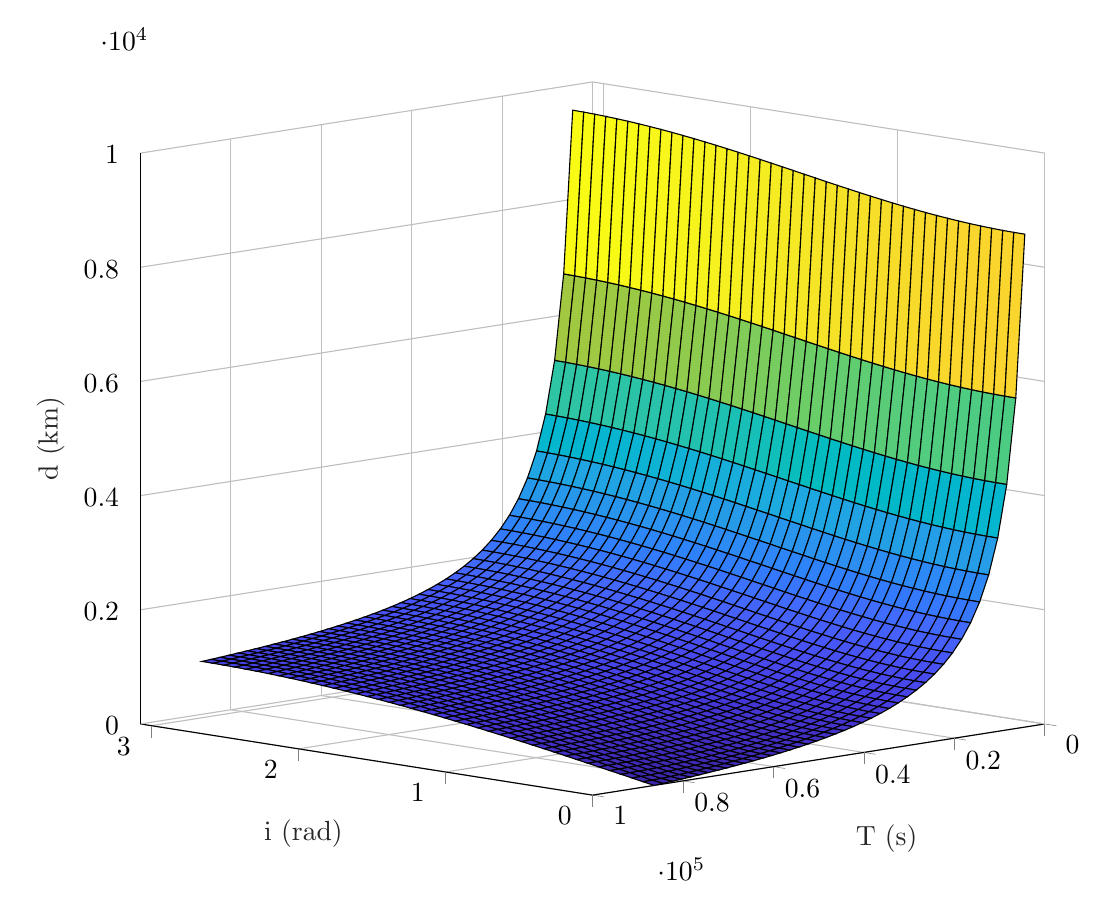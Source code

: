 % This file was created by matlab2tikz.
%
%The latest updates can be retrieved from
%  http://www.mathworks.com/matlabcentral/fileexchange/22022-matlab2tikz-matlab2tikz
%where you can also make suggestions and rate matlab2tikz.
%
\begin{tikzpicture}

\begin{axis}[%
width=4.521in,
height=3.566in,
at={(0.758in,0.481in)},
scale only axis,
xmin=0,
xmax=3.075,
tick align=outside,
xlabel style={font=\color{white!15!black}},
xlabel={i (rad)},
ymin=0,
ymax=100000,
ylabel style={font=\color{white!15!black}},
ylabel={T (s)},
zmin=0,
zmax=10000,
zlabel style={font=\color{white!15!black}},
zlabel={d (km)},
view={-135}{10},
axis background/.style={fill=white},
axis x line*=bottom,
axis y line*=left,
axis z line*=left,
xmajorgrids,
ymajorgrids,
zmajorgrids
]

\addplot3[%
surf,
shader=flat corner, draw=black, z buffer=sort, colormap={mymap}{[1pt] rgb(0pt)=(0.242,0.15,0.66); rgb(1pt)=(0.244,0.153,0.673); rgb(2pt)=(0.246,0.157,0.685); rgb(3pt)=(0.248,0.161,0.696); rgb(4pt)=(0.25,0.165,0.707); rgb(5pt)=(0.252,0.169,0.718); rgb(6pt)=(0.254,0.173,0.729); rgb(7pt)=(0.256,0.177,0.739); rgb(8pt)=(0.258,0.181,0.75); rgb(9pt)=(0.259,0.185,0.761); rgb(11pt)=(0.263,0.193,0.783); rgb(12pt)=(0.265,0.197,0.794); rgb(13pt)=(0.266,0.201,0.804); rgb(14pt)=(0.268,0.205,0.815); rgb(15pt)=(0.269,0.209,0.825); rgb(16pt)=(0.27,0.214,0.835); rgb(17pt)=(0.272,0.218,0.844); rgb(18pt)=(0.273,0.223,0.853); rgb(19pt)=(0.274,0.228,0.861); rgb(20pt)=(0.275,0.233,0.869); rgb(21pt)=(0.276,0.238,0.877); rgb(22pt)=(0.277,0.243,0.884); rgb(23pt)=(0.277,0.249,0.891); rgb(24pt)=(0.278,0.254,0.897); rgb(25pt)=(0.279,0.26,0.903); rgb(26pt)=(0.279,0.265,0.909); rgb(27pt)=(0.28,0.271,0.915); rgb(28pt)=(0.28,0.276,0.92); rgb(29pt)=(0.281,0.282,0.925); rgb(30pt)=(0.281,0.287,0.93); rgb(31pt)=(0.281,0.293,0.935); rgb(32pt)=(0.281,0.298,0.94); rgb(33pt)=(0.281,0.304,0.944); rgb(34pt)=(0.281,0.309,0.948); rgb(35pt)=(0.281,0.315,0.952); rgb(36pt)=(0.281,0.32,0.956); rgb(37pt)=(0.281,0.326,0.96); rgb(38pt)=(0.281,0.331,0.964); rgb(39pt)=(0.28,0.337,0.967); rgb(40pt)=(0.28,0.342,0.97); rgb(41pt)=(0.279,0.347,0.973); rgb(42pt)=(0.278,0.353,0.976); rgb(43pt)=(0.278,0.358,0.979); rgb(44pt)=(0.277,0.364,0.982); rgb(45pt)=(0.275,0.369,0.984); rgb(46pt)=(0.274,0.375,0.986); rgb(47pt)=(0.273,0.38,0.988); rgb(48pt)=(0.271,0.386,0.99); rgb(49pt)=(0.269,0.392,0.991); rgb(50pt)=(0.267,0.397,0.992); rgb(51pt)=(0.265,0.403,0.994); rgb(52pt)=(0.262,0.409,0.995); rgb(53pt)=(0.259,0.414,0.996); rgb(54pt)=(0.256,0.42,0.997); rgb(55pt)=(0.252,0.426,0.997); rgb(56pt)=(0.247,0.432,0.998); rgb(57pt)=(0.242,0.438,0.999); rgb(58pt)=(0.237,0.444,1.0); rgb(59pt)=(0.231,0.45,1.0); rgb(60pt)=(0.225,0.456,0.999); rgb(61pt)=(0.219,0.462,0.997); rgb(62pt)=(0.213,0.468,0.995); rgb(63pt)=(0.207,0.474,0.993); rgb(64pt)=(0.201,0.48,0.991); rgb(65pt)=(0.195,0.486,0.989); rgb(66pt)=(0.19,0.492,0.987); rgb(67pt)=(0.187,0.497,0.984); rgb(68pt)=(0.185,0.503,0.982); rgb(69pt)=(0.183,0.508,0.979); rgb(70pt)=(0.182,0.514,0.977); rgb(71pt)=(0.181,0.519,0.974); rgb(72pt)=(0.179,0.524,0.971); rgb(73pt)=(0.178,0.53,0.968); rgb(74pt)=(0.178,0.535,0.964); rgb(75pt)=(0.177,0.54,0.96); rgb(76pt)=(0.177,0.545,0.956); rgb(77pt)=(0.176,0.55,0.952); rgb(78pt)=(0.175,0.555,0.947); rgb(79pt)=(0.174,0.56,0.943); rgb(80pt)=(0.172,0.566,0.939); rgb(81pt)=(0.169,0.571,0.936); rgb(82pt)=(0.165,0.576,0.932); rgb(83pt)=(0.161,0.581,0.929); rgb(84pt)=(0.157,0.585,0.925); rgb(85pt)=(0.154,0.59,0.922); rgb(86pt)=(0.151,0.595,0.918); rgb(87pt)=(0.149,0.6,0.915); rgb(88pt)=(0.147,0.604,0.911); rgb(89pt)=(0.146,0.609,0.908); rgb(90pt)=(0.145,0.614,0.905); rgb(91pt)=(0.143,0.618,0.902); rgb(92pt)=(0.141,0.623,0.9); rgb(93pt)=(0.138,0.627,0.897); rgb(94pt)=(0.135,0.632,0.895); rgb(95pt)=(0.132,0.636,0.893); rgb(96pt)=(0.129,0.641,0.891); rgb(97pt)=(0.125,0.645,0.889); rgb(98pt)=(0.122,0.65,0.886); rgb(99pt)=(0.118,0.654,0.883); rgb(100pt)=(0.115,0.658,0.88); rgb(101pt)=(0.112,0.663,0.877); rgb(102pt)=(0.108,0.667,0.873); rgb(103pt)=(0.105,0.671,0.87); rgb(104pt)=(0.101,0.675,0.865); rgb(105pt)=(0.096,0.679,0.861); rgb(106pt)=(0.091,0.683,0.856); rgb(107pt)=(0.086,0.686,0.851); rgb(108pt)=(0.079,0.69,0.846); rgb(109pt)=(0.071,0.694,0.841); rgb(110pt)=(0.063,0.697,0.836); rgb(111pt)=(0.053,0.701,0.83); rgb(112pt)=(0.043,0.704,0.824); rgb(113pt)=(0.033,0.707,0.818); rgb(114pt)=(0.023,0.71,0.812); rgb(115pt)=(0.015,0.713,0.806); rgb(116pt)=(0.009,0.716,0.8); rgb(117pt)=(0.005,0.719,0.794); rgb(118pt)=(0.002,0.722,0.788); rgb(119pt)=(0.001,0.725,0.781); rgb(120pt)=(0.002,0.728,0.775); rgb(121pt)=(0.005,0.73,0.769); rgb(122pt)=(0.009,0.733,0.762); rgb(123pt)=(0.016,0.735,0.756); rgb(124pt)=(0.025,0.738,0.749); rgb(125pt)=(0.037,0.74,0.743); rgb(126pt)=(0.05,0.742,0.736); rgb(127pt)=(0.064,0.745,0.729); rgb(128pt)=(0.077,0.747,0.722); rgb(129pt)=(0.09,0.749,0.716); rgb(130pt)=(0.102,0.751,0.709); rgb(131pt)=(0.114,0.753,0.702); rgb(132pt)=(0.125,0.755,0.695); rgb(133pt)=(0.135,0.757,0.688); rgb(134pt)=(0.145,0.759,0.681); rgb(135pt)=(0.153,0.761,0.674); rgb(136pt)=(0.161,0.763,0.667); rgb(137pt)=(0.168,0.766,0.66); rgb(138pt)=(0.174,0.768,0.653); rgb(139pt)=(0.18,0.77,0.645); rgb(140pt)=(0.185,0.772,0.638); rgb(141pt)=(0.191,0.774,0.63); rgb(142pt)=(0.195,0.776,0.623); rgb(143pt)=(0.2,0.779,0.615); rgb(144pt)=(0.206,0.781,0.607); rgb(145pt)=(0.212,0.783,0.598); rgb(146pt)=(0.218,0.785,0.59); rgb(147pt)=(0.224,0.787,0.581); rgb(148pt)=(0.232,0.789,0.573); rgb(149pt)=(0.24,0.79,0.564); rgb(150pt)=(0.249,0.792,0.555); rgb(151pt)=(0.259,0.794,0.545); rgb(152pt)=(0.27,0.795,0.536); rgb(153pt)=(0.281,0.796,0.527); rgb(154pt)=(0.293,0.797,0.517); rgb(155pt)=(0.305,0.798,0.507); rgb(156pt)=(0.318,0.799,0.497); rgb(157pt)=(0.33,0.8,0.488); rgb(158pt)=(0.342,0.801,0.477); rgb(159pt)=(0.355,0.802,0.467); rgb(160pt)=(0.367,0.802,0.456); rgb(161pt)=(0.38,0.803,0.445); rgb(162pt)=(0.392,0.803,0.434); rgb(163pt)=(0.405,0.803,0.423); rgb(164pt)=(0.418,0.803,0.412); rgb(165pt)=(0.432,0.803,0.401); rgb(166pt)=(0.446,0.802,0.39); rgb(167pt)=(0.461,0.802,0.38); rgb(168pt)=(0.475,0.801,0.369); rgb(169pt)=(0.49,0.8,0.359); rgb(170pt)=(0.504,0.799,0.348); rgb(171pt)=(0.519,0.798,0.337); rgb(172pt)=(0.533,0.797,0.327); rgb(173pt)=(0.547,0.796,0.316); rgb(175pt)=(0.575,0.793,0.294); rgb(176pt)=(0.589,0.791,0.283); rgb(177pt)=(0.602,0.79,0.273); rgb(178pt)=(0.616,0.788,0.262); rgb(179pt)=(0.63,0.786,0.252); rgb(180pt)=(0.643,0.784,0.242); rgb(181pt)=(0.657,0.782,0.233); rgb(182pt)=(0.67,0.78,0.224); rgb(183pt)=(0.683,0.777,0.215); rgb(184pt)=(0.696,0.775,0.207); rgb(185pt)=(0.709,0.773,0.2); rgb(186pt)=(0.722,0.77,0.192); rgb(187pt)=(0.734,0.768,0.185); rgb(188pt)=(0.747,0.765,0.178); rgb(189pt)=(0.759,0.763,0.172); rgb(190pt)=(0.771,0.76,0.166); rgb(191pt)=(0.783,0.758,0.161); rgb(192pt)=(0.794,0.755,0.157); rgb(193pt)=(0.806,0.753,0.155); rgb(194pt)=(0.817,0.75,0.153); rgb(195pt)=(0.828,0.748,0.154); rgb(196pt)=(0.839,0.746,0.155); rgb(197pt)=(0.85,0.744,0.156); rgb(198pt)=(0.86,0.741,0.159); rgb(199pt)=(0.87,0.739,0.162); rgb(200pt)=(0.88,0.737,0.165); rgb(201pt)=(0.89,0.735,0.17); rgb(202pt)=(0.9,0.734,0.175); rgb(203pt)=(0.909,0.732,0.181); rgb(204pt)=(0.918,0.731,0.189); rgb(205pt)=(0.927,0.73,0.197); rgb(206pt)=(0.936,0.729,0.206); rgb(207pt)=(0.944,0.729,0.215); rgb(208pt)=(0.952,0.728,0.224); rgb(209pt)=(0.961,0.729,0.231); rgb(210pt)=(0.969,0.729,0.237); rgb(211pt)=(0.977,0.73,0.242); rgb(212pt)=(0.984,0.733,0.245); rgb(213pt)=(0.99,0.737,0.243); rgb(214pt)=(0.995,0.741,0.239); rgb(215pt)=(0.997,0.746,0.235); rgb(216pt)=(0.997,0.751,0.231); rgb(217pt)=(0.997,0.757,0.227); rgb(218pt)=(0.997,0.763,0.222); rgb(219pt)=(0.997,0.768,0.218); rgb(220pt)=(0.997,0.774,0.214); rgb(221pt)=(0.996,0.78,0.209); rgb(222pt)=(0.996,0.786,0.205); rgb(223pt)=(0.995,0.791,0.201); rgb(224pt)=(0.994,0.797,0.197); rgb(225pt)=(0.992,0.803,0.194); rgb(226pt)=(0.991,0.809,0.191); rgb(227pt)=(0.989,0.816,0.188); rgb(228pt)=(0.986,0.822,0.185); rgb(229pt)=(0.984,0.828,0.182); rgb(230pt)=(0.981,0.834,0.179); rgb(231pt)=(0.978,0.84,0.176); rgb(232pt)=(0.975,0.847,0.173); rgb(233pt)=(0.972,0.853,0.17); rgb(234pt)=(0.969,0.859,0.167); rgb(235pt)=(0.967,0.865,0.164); rgb(236pt)=(0.965,0.872,0.161); rgb(237pt)=(0.963,0.878,0.158); rgb(238pt)=(0.962,0.884,0.156); rgb(239pt)=(0.961,0.89,0.153); rgb(240pt)=(0.96,0.896,0.151); rgb(241pt)=(0.96,0.902,0.148); rgb(242pt)=(0.96,0.908,0.145); rgb(243pt)=(0.96,0.914,0.142); rgb(244pt)=(0.96,0.92,0.138); rgb(245pt)=(0.961,0.926,0.134); rgb(246pt)=(0.962,0.932,0.13); rgb(247pt)=(0.963,0.938,0.126); rgb(248pt)=(0.964,0.944,0.122); rgb(249pt)=(0.966,0.949,0.117); rgb(250pt)=(0.967,0.955,0.112); rgb(251pt)=(0.969,0.961,0.106); rgb(252pt)=(0.971,0.967,0.1); rgb(253pt)=(0.973,0.972,0.094); rgb(254pt)=(0.975,0.978,0.087); rgb(255pt)=(0.977,0.984,0.081)}, mesh/rows=42]
table[row sep=crcr, point meta=\thisrow{c}] {%
%
x	y	z	c\\
0	4400	8634.466	8634.466\\
0	6400	5791.41	5791.41\\
0	8400	4302.191	4302.191\\
0	10400	3385.748	3385.748\\
0	12400	2764.931	2764.931\\
0	14400	2316.564	2316.564\\
0	16400	1977.555	1977.555\\
0	18400	1712.243	1712.243\\
0	20400	1498.953	1498.953\\
0	22400	1323.751	1323.751\\
0	24400	1177.27	1177.27\\
0	26400	1052.984	1052.984\\
0	28400	946.202	946.202\\
0	30400	853.471	853.471\\
0	32400	772.188	772.188\\
0	34400	700.357	700.357\\
0	36400	636.419	636.419\\
0	38400	579.141	579.141\\
0	40400	527.534	527.534\\
0	42400	480.796	480.796\\
0	44400	438.269	438.269\\
0	46400	399.408	399.408\\
0	48400	363.758	363.758\\
0	50400	330.938	330.938\\
0	52400	300.623	300.623\\
0	54400	272.537	272.537\\
0	56400	246.443	246.443\\
0	58400	222.136	222.136\\
0	60400	199.439	199.439\\
0	62400	178.197	178.197\\
0	64400	158.275	158.275\\
0	66400	139.552	139.552\\
0	68400	121.924	121.924\\
0	70400	105.298	105.298\\
0	72400	89.591	89.591\\
0	74400	74.728	74.728\\
0	76400	60.643	60.643\\
0	78400	47.277	47.277\\
0	80400	34.576	34.576\\
0	82400	22.491	22.491\\
0	84400	10.979	10.979\\
0	86400	0	0\\
0.075	4400	8635.839	8635.839\\
0.075	6400	5792.817	5792.817\\
0.075	8400	4303.633	4303.633\\
0.075	10400	3387.228	3387.228\\
0.075	12400	2766.452	2766.452\\
0.075	14400	2318.127	2318.127\\
0.075	16400	1979.162	1979.162\\
0.075	18400	1713.897	1713.897\\
0.075	20400	1500.657	1500.657\\
0.075	22400	1325.508	1325.508\\
0.075	24400	1179.084	1179.084\\
0.075	26400	1054.858	1054.858\\
0.075	28400	948.14	948.14\\
0.075	30400	855.478	855.478\\
0.075	32400	774.269	774.269\\
0.075	34400	702.517	702.517\\
0.075	36400	638.665	638.665\\
0.075	38400	581.481	581.481\\
0.075	40400	529.975	529.975\\
0.075	42400	483.347	483.347\\
0.075	44400	440.94	440.94\\
0.075	46400	402.211	402.211\\
0.075	48400	366.707	366.707\\
0.075	50400	334.049	334.049\\
0.075	52400	303.915	303.915\\
0.075	54400	276.031	276.031\\
0.075	56400	250.166	250.166\\
0.075	58400	226.12	226.12\\
0.075	60400	203.721	203.721\\
0.075	62400	182.826	182.826\\
0.075	64400	163.31	163.31\\
0.075	66400	145.07	145.07\\
0.075	68400	128.024	128.024\\
0.075	70400	112.111	112.111\\
0.075	72400	97.297	97.297\\
0.075	74400	83.581	83.581\\
0.075	76400	71.01	71.01\\
0.075	78400	59.709	59.709\\
0.075	80400	49.924	49.924\\
0.075	82400	42.087	42.087\\
0.075	84400	36.824	36.824\\
0.075	86400	34.74	34.74\\
0.15	4400	8639.946	8639.946\\
0.15	6400	5797.026	5797.026\\
0.15	8400	4307.95	4307.95\\
0.15	10400	3391.657	3391.657\\
0.15	12400	2770.999	2770.999\\
0.15	14400	2322.799	2322.799\\
0.15	16400	1983.966	1983.966\\
0.15	18400	1718.841	1718.841\\
0.15	20400	1505.748	1505.748\\
0.15	22400	1330.756	1330.756\\
0.15	24400	1184.498	1184.498\\
0.15	26400	1060.449	1060.449\\
0.15	28400	953.921	953.921\\
0.15	30400	861.46	861.46\\
0.15	32400	780.468	780.468\\
0.15	34400	708.948	708.948\\
0.15	36400	645.346	645.346\\
0.15	38400	588.431	588.431\\
0.15	40400	537.217	537.217\\
0.15	42400	490.906	490.906\\
0.15	44400	448.844	448.844\\
0.15	46400	410.491	410.491\\
0.15	48400	375.401	375.401\\
0.15	50400	343.197	343.197\\
0.15	52400	313.565	313.565\\
0.15	54400	286.239	286.239\\
0.15	56400	260.996	260.996\\
0.15	58400	237.648	237.648\\
0.15	60400	216.037	216.037\\
0.15	62400	196.034	196.034\\
0.15	64400	177.534	177.534\\
0.15	66400	160.461	160.461\\
0.15	68400	144.758	144.758\\
0.15	70400	130.4	130.4\\
0.15	72400	117.386	117.386\\
0.15	74400	105.748	105.748\\
0.15	76400	95.548	95.548\\
0.15	78400	86.878	86.878\\
0.15	80400	79.85	79.85\\
0.15	82400	74.57	74.57\\
0.15	84400	71.102	71.102\\
0.15	86400	69.432	69.432\\
0.225	4400	8646.763	8646.763\\
0.225	6400	5804.009	5804.009\\
0.225	8400	4315.107	4315.107\\
0.225	10400	3398.998	3398.998\\
0.225	12400	2778.533	2778.533\\
0.225	14400	2330.536	2330.536\\
0.225	16400	1991.917	1991.917\\
0.225	18400	1727.018	1727.018\\
0.225	20400	1514.164	1514.164\\
0.225	22400	1339.424	1339.424\\
0.225	24400	1193.434	1193.434\\
0.225	26400	1069.668	1069.668\\
0.225	28400	963.442	963.442\\
0.225	30400	871.303	871.303\\
0.225	32400	790.652	790.652\\
0.225	34400	719.499	719.499\\
0.225	36400	656.289	656.289\\
0.225	38400	599.794	599.794\\
0.225	40400	549.031	549.031\\
0.225	42400	503.206	503.206\\
0.225	44400	461.668	461.668\\
0.225	46400	423.883	423.883\\
0.225	48400	389.406	389.406\\
0.225	50400	357.87	357.87\\
0.225	52400	328.963	328.963\\
0.225	54400	302.429	302.429\\
0.225	56400	278.049	278.049\\
0.225	58400	255.645	255.645\\
0.225	60400	235.065	235.065\\
0.225	62400	216.189	216.189\\
0.225	64400	198.919	198.919\\
0.225	66400	183.182	183.182\\
0.225	68400	168.922	168.922\\
0.225	70400	156.104	156.104\\
0.225	72400	144.708	144.708\\
0.225	74400	134.726	134.726\\
0.225	76400	126.156	126.156\\
0.225	78400	118.999	118.999\\
0.225	80400	113.245	113.245\\
0.225	82400	108.869	108.869\\
0.225	84400	105.822	105.822\\
0.225	86400	104.026	104.026\\
0.3	4400	8656.243	8656.243\\
0.3	6400	5813.716	5813.716\\
0.3	8400	4325.052	4325.052\\
0.3	10400	3409.191	3409.191\\
0.3	12400	2788.987	2788.987\\
0.3	14400	2341.264	2341.264\\
0.3	16400	2002.933	2002.933\\
0.3	18400	1738.337	1738.337\\
0.3	20400	1525.802	1525.802\\
0.3	22400	1351.398	1351.398\\
0.3	24400	1205.762	1205.762\\
0.3	26400	1082.372	1082.372\\
0.3	28400	976.542	976.542\\
0.3	30400	884.822	884.822\\
0.3	32400	804.616	804.616\\
0.3	34400	733.934	733.934\\
0.3	36400	671.225	671.225\\
0.3	38400	615.262	615.262\\
0.3	40400	565.066	565.066\\
0.3	42400	519.845	519.845\\
0.3	44400	478.95	478.95\\
0.3	46400	441.85	441.85\\
0.3	48400	408.105	408.105\\
0.3	50400	377.347	377.347\\
0.3	52400	349.272	349.272\\
0.3	54400	323.621	323.621\\
0.3	56400	300.181	300.181\\
0.3	58400	278.77	278.77\\
0.3	60400	259.239	259.239\\
0.3	62400	241.462	241.462\\
0.3	64400	225.335	225.335\\
0.3	66400	210.773	210.773\\
0.3	68400	197.703	197.703\\
0.3	70400	186.066	186.066\\
0.3	72400	175.81	175.81\\
0.3	74400	166.889	166.889\\
0.3	76400	159.255	159.255\\
0.3	78400	152.861	152.861\\
0.3	80400	147.652	147.652\\
0.3	82400	143.567	143.567\\
0.3	84400	140.534	140.534\\
0.3	86400	138.473	138.473\\
0.375	4400	8668.324	8668.324\\
0.375	6400	5826.079	5826.079\\
0.375	8400	4337.708	4337.708\\
0.375	10400	3422.154	3422.154\\
0.375	12400	2802.271	2802.271\\
0.375	14400	2354.883	2354.883\\
0.375	16400	2016.903	2016.903\\
0.375	18400	1752.674	1752.674\\
0.375	20400	1540.525	1540.525\\
0.375	22400	1366.525	1366.525\\
0.375	24400	1221.314	1221.314\\
0.375	26400	1098.369	1098.369\\
0.375	28400	993.007	993.007\\
0.375	30400	901.779	901.779\\
0.375	32400	822.09	822.09\\
0.375	34400	751.952	751.952\\
0.375	36400	689.815	689.815\\
0.375	38400	634.454	634.454\\
0.375	40400	584.89	584.89\\
0.375	42400	540.333	540.333\\
0.375	44400	500.136	500.136\\
0.375	46400	463.767	463.767\\
0.375	48400	430.787	430.787\\
0.375	50400	400.83	400.83\\
0.375	52400	373.586	373.586\\
0.375	54400	348.798	348.798\\
0.375	56400	326.248	326.248\\
0.375	58400	305.75	305.75\\
0.375	60400	287.146	287.146\\
0.375	62400	270.302	270.302\\
0.375	64400	255.102	255.102\\
0.375	66400	241.444	241.444\\
0.375	68400	229.24	229.24\\
0.375	70400	218.409	218.409\\
0.375	72400	208.878	208.878\\
0.375	74400	200.576	200.576\\
0.375	76400	193.434	193.434\\
0.375	78400	187.387	187.387\\
0.375	80400	182.363	182.363\\
0.375	82400	178.293	178.293\\
0.375	84400	175.105	175.105\\
0.375	86400	172.726	172.726\\
0.45	4400	8682.93	8682.93\\
0.45	6400	5841.012	5841.012\\
0.45	8400	4352.982	4352.982\\
0.45	10400	3437.784	3437.784\\
0.45	12400	2818.27	2818.27\\
0.45	14400	2371.267	2371.267\\
0.45	16400	2033.688	2033.688\\
0.45	18400	1769.878	1769.878\\
0.45	20400	1558.165	1558.165\\
0.45	22400	1384.619	1384.619\\
0.45	24400	1239.882	1239.882\\
0.45	26400	1117.43	1117.43\\
0.45	28400	1012.583	1012.583\\
0.45	30400	921.891	921.891\\
0.45	32400	842.762	842.762\\
0.45	34400	773.205	773.205\\
0.45	36400	711.672	711.672\\
0.45	38400	656.939	656.939\\
0.45	40400	608.027	608.027\\
0.45	42400	564.143	564.143\\
0.45	44400	524.642	524.642\\
0.45	46400	488.99	488.99\\
0.45	48400	456.745	456.745\\
0.45	50400	427.537	427.537\\
0.45	52400	401.056	401.056\\
0.45	54400	377.037	377.037\\
0.45	56400	355.258	355.258\\
0.45	58400	335.524	335.524\\
0.45	60400	317.669	317.669\\
0.45	62400	301.55	301.55\\
0.45	64400	287.039	287.039\\
0.45	66400	274.022	274.022\\
0.45	68400	262.398	262.398\\
0.45	70400	252.074	252.074\\
0.45	72400	242.963	242.963\\
0.45	74400	234.984	234.984\\
0.45	76400	228.061	228.061\\
0.45	78400	222.117	222.117\\
0.45	80400	217.083	217.083\\
0.45	82400	212.886	212.886\\
0.45	84400	209.459	209.459\\
0.45	86400	206.736	206.736\\
0.525	4400	8699.963	8699.963\\
0.525	6400	5858.412	5858.412\\
0.525	8400	4370.761	4370.761\\
0.525	10400	3455.955	3455.955\\
0.525	12400	2836.849	2836.849\\
0.525	14400	2390.268	2390.268\\
0.525	16400	2053.127	2053.127\\
0.525	18400	1789.769	1789.769\\
0.525	20400	1578.525	1578.525\\
0.525	22400	1405.465	1405.465\\
0.525	24400	1261.23	1261.23\\
0.525	26400	1139.298	1139.298\\
0.525	28400	1034.987	1034.987\\
0.525	30400	944.849	944.849\\
0.525	32400	866.29	866.29\\
0.525	34400	797.32	797.32\\
0.525	36400	736.389	736.389\\
0.525	38400	682.273	682.273\\
0.525	40400	633.991	633.991\\
0.525	42400	590.749	590.749\\
0.525	44400	551.898	551.898\\
0.525	46400	516.903	516.903\\
0.525	48400	485.318	485.318\\
0.525	50400	456.769	456.769\\
0.525	52400	430.94	430.94\\
0.525	54400	407.561	407.561\\
0.525	56400	386.403	386.403\\
0.525	58400	367.266	367.266\\
0.525	60400	349.977	349.977\\
0.525	62400	334.382	334.382\\
0.525	64400	320.346	320.346\\
0.525	66400	307.748	307.748\\
0.525	68400	296.479	296.479\\
0.525	70400	286.439	286.439\\
0.525	72400	277.535	277.535\\
0.525	74400	269.683	269.683\\
0.525	76400	262.801	262.801\\
0.525	78400	256.815	256.815\\
0.525	80400	251.653	251.653\\
0.525	82400	247.248	247.248\\
0.525	84400	243.535	243.535\\
0.525	86400	240.455	240.455\\
0.6	4400	8719.316	8719.316\\
0.6	6400	5878.159	5878.159\\
0.6	8400	4390.915	4390.915\\
0.6	10400	3476.529	3476.529\\
0.6	12400	2857.854	2857.854\\
0.6	14400	2411.719	2411.719\\
0.6	16400	2075.036	2075.036\\
0.6	18400	1812.15	1812.15\\
0.6	20400	1601.39	1601.39\\
0.6	22400	1428.828	1428.828\\
0.6	24400	1285.104	1285.104\\
0.6	26400	1163.695	1163.695\\
0.6	28400	1059.918	1059.918\\
0.6	30400	970.326	970.326\\
0.6	32400	892.322	892.322\\
0.6	34400	823.916	823.916\\
0.6	36400	763.557	763.557\\
0.6	38400	710.017	710.017\\
0.6	40400	662.314	662.314\\
0.6	42400	619.651	619.651\\
0.6	44400	581.377	581.377\\
0.6	46400	546.952	546.952\\
0.6	48400	515.926	515.926\\
0.6	50400	487.922	487.922\\
0.6	52400	462.619	462.619\\
0.6	54400	439.741	439.741\\
0.6	56400	419.055	419.055\\
0.6	58400	400.354	400.354\\
0.6	60400	383.46	383.46\\
0.6	62400	368.214	368.214\\
0.6	64400	354.477	354.477\\
0.6	66400	342.122	342.122\\
0.6	68400	331.037	331.037\\
0.6	70400	321.118	321.118\\
0.6	72400	312.271	312.271\\
0.6	74400	304.41	304.41\\
0.6	76400	297.454	297.454\\
0.6	78400	291.33	291.33\\
0.6	80400	285.968	285.968\\
0.6	82400	281.305	281.305\\
0.6	84400	277.28	277.28\\
0.6	86400	273.837	273.837\\
0.675	4400	8740.864	8740.864\\
0.675	6400	5900.12	5900.12\\
0.675	8400	4413.299	4413.299\\
0.675	10400	3499.347	3499.347\\
0.675	12400	2881.117	2881.117\\
0.675	14400	2435.436	2435.436\\
0.675	16400	2099.217	2099.217\\
0.675	18400	1836.806	1836.806\\
0.675	20400	1626.53	1626.53\\
0.675	22400	1454.46	1454.46\\
0.675	24400	1311.235	1311.235\\
0.675	26400	1190.332	1190.332\\
0.675	28400	1087.068	1087.068\\
0.675	30400	997.991	997.991\\
0.675	32400	920.506	920.506\\
0.675	34400	852.619	852.619\\
0.675	36400	792.778	792.778\\
0.675	38400	739.752	739.752\\
0.675	40400	692.557	692.557\\
0.675	42400	650.393	650.393\\
0.675	44400	612.604	612.604\\
0.675	46400	578.648	578.648\\
0.675	48400	548.072	548.072\\
0.675	50400	520.494	520.494\\
0.675	52400	495.588	495.588\\
0.675	54400	473.078	473.078\\
0.675	56400	452.723	452.723\\
0.675	58400	434.315	434.315\\
0.675	60400	417.671	417.671\\
0.675	62400	402.63	402.63\\
0.675	64400	389.049	389.049\\
0.675	66400	376.8	376.8\\
0.675	68400	365.769	365.769\\
0.675	70400	355.853	355.853\\
0.675	72400	346.955	346.955\\
0.675	74400	338.992	338.992\\
0.675	76400	331.884	331.884\\
0.675	78400	325.558	325.558\\
0.675	80400	319.949	319.949\\
0.675	82400	314.996	314.996\\
0.675	84400	310.641	310.641\\
0.675	86400	306.833	306.833\\
0.75	4400	8764.47	8764.47\\
0.75	6400	5924.146	5924.146\\
0.75	8400	4437.754	4437.754\\
0.75	10400	3524.238	3524.238\\
0.75	12400	2906.452	2906.452\\
0.75	14400	2461.222	2461.222\\
0.75	16400	2125.46	2125.46\\
0.75	18400	1863.511	1863.511\\
0.75	20400	1653.701	1653.701\\
0.75	22400	1482.101	1482.101\\
0.75	24400	1339.348	1339.348\\
0.75	26400	1218.919	1218.919\\
0.75	28400	1116.126	1116.126\\
0.75	30400	1027.52	1027.52\\
0.75	32400	950.5	950.5\\
0.75	34400	883.072	883.072\\
0.75	36400	823.68	823.68\\
0.75	38400	771.092	771.092\\
0.75	40400	724.321	724.321\\
0.75	42400	682.564	682.564\\
0.75	44400	645.162	645.162\\
0.75	46400	611.571	611.571\\
0.75	48400	581.334	581.334\\
0.75	50400	554.066	554.066\\
0.75	52400	529.44	529.44\\
0.75	54400	507.175	507.175\\
0.75	56400	487.028	487.028\\
0.75	58400	468.79	468.79\\
0.75	60400	452.274	452.274\\
0.75	62400	437.32	437.32\\
0.75	64400	423.783	423.783\\
0.75	66400	411.535	411.535\\
0.75	68400	400.462	400.462\\
0.75	70400	390.459	390.459\\
0.75	72400	381.434	381.434\\
0.75	74400	373.302	373.302\\
0.75	76400	365.986	365.986\\
0.75	78400	359.416	359.416\\
0.75	80400	353.529	353.529\\
0.75	82400	348.265	348.265\\
0.75	84400	343.571	343.571\\
0.75	86400	339.398	339.398\\
0.825	4400	8789.986	8789.986\\
0.825	6400	5950.08	5950.08\\
0.825	8400	4464.111	4464.111\\
0.825	10400	3551.022	3551.022\\
0.825	12400	2933.667	2933.667\\
0.825	14400	2488.871	2488.871\\
0.825	16400	2153.544	2153.544\\
0.825	18400	1892.031	1892.031\\
0.825	20400	1682.658	1682.658\\
0.825	22400	1511.492	1511.492\\
0.825	24400	1369.17	1369.17\\
0.825	26400	1249.166	1249.166\\
0.825	28400	1146.793	1146.793\\
0.825	30400	1058.596	1058.596\\
0.825	32400	981.976	981.976\\
0.825	34400	914.935	914.935\\
0.825	36400	855.916	855.916\\
0.825	38400	803.683	803.683\\
0.825	40400	757.247	757.247\\
0.825	42400	715.804	715.804\\
0.825	44400	678.692	678.692\\
0.825	46400	645.364	645.364\\
0.825	48400	615.361	615.361\\
0.825	50400	588.297	588.297\\
0.825	52400	563.842	563.842\\
0.825	54400	541.715	541.715\\
0.825	56400	521.671	521.671\\
0.825	58400	503.498	503.498\\
0.825	60400	487.013	487.013\\
0.825	62400	472.052	472.052\\
0.825	64400	458.471	458.471\\
0.825	66400	446.142	446.142\\
0.825	68400	434.951	434.951\\
0.825	70400	424.797	424.797\\
0.825	72400	415.587	415.587\\
0.825	74400	407.239	407.239\\
0.825	76400	399.677	399.677\\
0.825	78400	392.833	392.833\\
0.825	80400	386.646	386.646\\
0.825	82400	381.059	381.059\\
0.825	84400	376.021	376.021\\
0.825	86400	371.485	371.485\\
0.9	4400	8817.252	8817.252\\
0.9	6400	5977.751	5977.751\\
0.9	8400	4492.188	4492.188\\
0.9	10400	3579.507	3579.507\\
0.9	12400	2962.558	2962.558\\
0.9	14400	2518.167	2518.167\\
0.9	16400	2183.244	2183.244\\
0.9	18400	1922.13	1922.13\\
0.9	20400	1713.15	1713.15\\
0.9	22400	1542.371	1542.371\\
0.9	24400	1400.427	1400.427\\
0.9	26400	1280.792	1280.792\\
0.9	28400	1178.775	1178.775\\
0.9	30400	1090.922	1090.922\\
0.9	32400	1014.63	1014.63\\
0.9	34400	947.899	947.899\\
0.9	36400	889.17	889.17\\
0.9	38400	837.207	837.207\\
0.9	40400	791.018	791.018\\
0.9	42400	749.796	749.796\\
0.9	44400	712.88	712.88\\
0.9	46400	679.719	679.719\\
0.9	48400	649.856	649.856\\
0.9	50400	622.9	622.9\\
0.9	52400	598.523	598.523\\
0.9	54400	576.441	576.441\\
0.9	56400	556.411	556.411\\
0.9	58400	538.22	538.22\\
0.9	60400	521.684	521.684\\
0.9	62400	506.64	506.64\\
0.9	64400	492.946	492.946\\
0.9	66400	480.474	480.474\\
0.9	68400	469.111	469.111\\
0.9	70400	458.757	458.757\\
0.9	72400	449.32	449.32\\
0.9	74400	440.721	440.721\\
0.9	76400	432.886	432.886\\
0.9	78400	425.748	425.748\\
0.9	80400	419.247	419.247\\
0.9	82400	413.329	413.329\\
0.9	84400	407.946	407.946\\
0.9	86400	403.05	403.05\\
0.975	4400	8846.099	8846.099\\
0.975	6400	6006.98	6006.98\\
0.975	8400	4521.798	4521.798\\
0.975	10400	3609.493	3609.493\\
0.975	12400	2992.918	2992.918\\
0.975	14400	2548.894	2548.894\\
0.975	16400	2214.331	2214.331\\
0.975	18400	1953.568	1953.568\\
0.975	20400	1744.931	1744.931\\
0.975	22400	1574.483	1574.483\\
0.975	24400	1432.857	1432.857\\
0.975	26400	1313.526	1313.526\\
0.975	28400	1211.798	1211.798\\
0.975	30400	1124.215	1124.215\\
0.975	32400	1048.174	1048.174\\
0.975	34400	981.675	981.675\\
0.975	36400	923.155	923.155\\
0.975	38400	871.378	871.378\\
0.975	40400	825.351	825.351\\
0.975	42400	784.265	784.265\\
0.975	44400	747.457	747.457\\
0.975	46400	714.379	714.379\\
0.975	48400	684.569	684.569\\
0.975	50400	657.638	657.638\\
0.975	52400	633.258	633.258\\
0.975	54400	611.144	611.144\\
0.975	56400	591.054	591.054\\
0.975	58400	572.775	572.775\\
0.975	60400	556.123	556.123\\
0.975	62400	540.938	540.938\\
0.975	64400	527.076	527.076\\
0.975	66400	514.412	514.412\\
0.975	68400	502.834	502.834\\
0.975	70400	492.244	492.244\\
0.975	72400	482.551	482.551\\
0.975	74400	473.676	473.676\\
0.975	76400	465.548	465.548\\
0.975	78400	458.102	458.102\\
0.975	80400	451.28	451.28\\
0.975	82400	445.028	445.028\\
0.975	84400	439.299	439.299\\
0.975	86400	434.049	434.049\\
1.05	4400	8876.351	8876.351\\
1.05	6400	6037.583	6037.583\\
1.05	8400	4552.745	4552.745\\
1.05	10400	3640.779	3640.779\\
1.05	12400	3024.533	3024.533\\
1.05	14400	2580.829	2580.829\\
1.05	16400	2246.576	2246.576\\
1.05	18400	1986.111	1986.111\\
1.05	20400	1777.757	1777.757\\
1.05	22400	1607.578	1607.578\\
1.05	24400	1466.206	1466.206\\
1.05	26400	1347.111	1347.111\\
1.05	28400	1245.599	1245.599\\
1.05	30400	1158.214	1158.214\\
1.05	32400	1082.349	1082.349\\
1.05	34400	1016.003	1016.003\\
1.05	36400	957.614	957.614\\
1.05	38400	905.943	905.943\\
1.05	40400	859.997	859.997\\
1.05	42400	818.968	818.968\\
1.05	44400	782.191	782.191\\
1.05	46400	749.118	749.118\\
1.05	48400	719.287	719.287\\
1.05	50400	692.311	692.311\\
1.05	52400	667.858	667.858\\
1.05	54400	645.648	645.648\\
1.05	56400	625.436	625.436\\
1.05	58400	607.013	607.013\\
1.05	60400	590.194	590.194\\
1.05	62400	574.82	574.82\\
1.05	64400	560.749	560.749\\
1.05	66400	547.856	547.856\\
1.05	68400	536.032	536.032\\
1.05	70400	525.178	525.178\\
1.05	72400	515.207	515.207\\
1.05	74400	506.04	506.04\\
1.05	76400	497.607	497.607\\
1.05	78400	489.844	489.844\\
1.05	80400	482.695	482.695\\
1.05	82400	476.108	476.108\\
1.05	84400	470.036	470.036\\
1.05	86400	464.437	464.437\\
1.125	4400	8907.824	8907.824\\
1.125	6400	6069.367	6069.367\\
1.125	8400	4584.831	4584.831\\
1.125	10400	3673.156	3673.156\\
1.125	12400	3057.19	3057.19\\
1.125	14400	2613.753	2613.753\\
1.125	16400	2279.752	2279.752\\
1.125	18400	2019.525	2019.525\\
1.125	20400	1811.393	1811.393\\
1.125	22400	1641.418	1641.418\\
1.125	24400	1500.231	1500.231\\
1.125	26400	1381.302	1381.302\\
1.125	28400	1279.936	1279.936\\
1.125	30400	1192.674	1192.674\\
1.125	32400	1116.911	1116.911\\
1.125	34400	1050.644	1050.644\\
1.125	36400	992.312	992.312\\
1.125	38400	940.674	940.674\\
1.125	40400	894.737	894.737\\
1.125	42400	853.693	853.693\\
1.125	44400	816.879	816.879\\
1.125	46400	783.744	783.744\\
1.125	48400	753.829	753.829\\
1.125	50400	726.745	726.745\\
1.125	52400	702.164	702.164\\
1.125	54400	679.804	679.804\\
1.125	56400	659.422	659.422\\
1.125	58400	640.808	640.808\\
1.125	60400	623.782	623.782\\
1.125	62400	608.182	608.182\\
1.125	64400	593.87	593.87\\
1.125	66400	580.721	580.721\\
1.125	68400	568.627	568.627\\
1.125	70400	557.49	557.49\\
1.125	72400	547.224	547.224\\
1.125	74400	537.753	537.753\\
1.125	76400	529.006	529.006\\
1.125	78400	520.922	520.922\\
1.125	80400	513.445	513.445\\
1.125	82400	506.524	506.524\\
1.125	84400	500.113	500.113\\
1.125	86400	494.172	494.172\\
1.2	4400	8940.329	8940.329\\
1.2	6400	6102.137	6102.137\\
1.2	8400	4617.853	4617.853\\
1.2	10400	3706.417	3706.417\\
1.2	12400	3090.675	3090.675\\
1.2	14400	2647.447	2647.447\\
1.2	16400	2313.639	2313.639\\
1.2	18400	2053.586	2053.586\\
1.2	20400	1845.61	1845.61\\
1.2	22400	1675.772	1675.772\\
1.2	24400	1534.703	1534.703\\
1.2	26400	1415.87	1415.87\\
1.2	28400	1314.579	1314.579\\
1.2	30400	1227.372	1227.372\\
1.2	32400	1151.641	1151.641\\
1.2	34400	1085.385	1085.385\\
1.2	36400	1027.04	1027.04\\
1.2	38400	975.369	975.369\\
1.2	40400	929.376	929.376\\
1.2	42400	888.255	888.255\\
1.2	44400	851.343	851.343\\
1.2	46400	818.089	818.089\\
1.2	48400	788.035	788.035\\
1.2	50400	760.794	760.794\\
1.2	52400	736.037	736.037\\
1.2	54400	713.483	713.483\\
1.2	56400	692.891	692.891\\
1.2	58400	674.052	674.052\\
1.2	60400	656.785	656.785\\
1.2	62400	640.932	640.932\\
1.2	64400	626.354	626.354\\
1.2	66400	612.928	612.928\\
1.2	68400	600.547	600.547\\
1.2	70400	589.114	589.114\\
1.2	72400	578.544	578.544\\
1.2	74400	568.761	568.761\\
1.2	76400	559.696	559.696\\
1.2	78400	551.289	551.289\\
1.2	80400	543.485	543.485\\
1.2	82400	536.233	536.233\\
1.2	84400	529.489	529.489\\
1.2	86400	523.212	523.212\\
1.275	4400	8973.674	8973.674\\
1.275	6400	6135.694	6135.694\\
1.275	8400	4651.608	4651.608\\
1.275	10400	3740.353	3740.353\\
1.275	12400	3124.777	3124.777\\
1.275	14400	2681.696	2681.696\\
1.275	16400	2348.017	2348.017\\
1.275	18400	2088.075	2088.075\\
1.275	20400	1880.19	1880.19\\
1.275	22400	1710.423	1710.423\\
1.275	24400	1569.404	1569.404\\
1.275	26400	1450.601	1450.601\\
1.275	28400	1349.32	1349.32\\
1.275	30400	1262.101	1262.101\\
1.275	32400	1186.337	1186.337\\
1.275	34400	1120.028	1120.028\\
1.275	36400	1061.61	1061.61\\
1.275	38400	1009.846	1009.846\\
1.275	40400	963.741	963.741\\
1.275	42400	922.488	922.488\\
1.275	44400	885.426	885.426\\
1.275	46400	852.006	852.006\\
1.275	48400	821.768	821.768\\
1.275	50400	794.327	794.327\\
1.275	52400	769.355	769.355\\
1.275	54400	746.573	746.573\\
1.275	56400	725.74	725.74\\
1.275	58400	706.647	706.647\\
1.275	60400	689.116	689.116\\
1.275	62400	672.989	672.989\\
1.275	64400	658.127	658.127\\
1.275	66400	644.409	644.409\\
1.275	68400	631.729	631.729\\
1.275	70400	619.991	619.991\\
1.275	72400	609.11	609.11\\
1.275	74400	599.012	599.012\\
1.275	76400	589.628	589.628\\
1.275	78400	580.899	580.899\\
1.275	80400	572.77	572.77\\
1.275	82400	565.192	565.192\\
1.275	84400	558.121	558.121\\
1.275	86400	551.517	551.517\\
1.35	4400	9007.662	9007.662\\
1.35	6400	6169.838	6169.838\\
1.35	8400	4685.892	4685.892\\
1.35	10400	3774.759	3774.759\\
1.35	12400	3159.286	3159.286\\
1.35	14400	2716.291	2716.291\\
1.35	16400	2382.677	2382.677\\
1.35	18400	2122.781	2122.781\\
1.35	20400	1914.923	1914.923\\
1.35	22400	1745.163	1745.163\\
1.35	24400	1604.131	1604.131\\
1.35	26400	1485.295	1485.295\\
1.35	28400	1383.961	1383.961\\
1.35	30400	1296.67	1296.67\\
1.35	32400	1220.816	1220.816\\
1.35	34400	1154.397	1154.397\\
1.35	36400	1095.852	1095.852\\
1.35	38400	1043.943	1043.943\\
1.35	40400	997.676	997.676\\
1.35	42400	956.246	956.246\\
1.35	44400	918.991	918.991\\
1.35	46400	885.363	885.363\\
1.35	48400	854.904	854.904\\
1.35	50400	827.23	827.23\\
1.35	52400	802.013	802.013\\
1.35	54400	778.975	778.975\\
1.35	56400	757.876	757.876\\
1.35	58400	738.509	738.509\\
1.35	60400	720.696	720.696\\
1.35	62400	704.278	704.278\\
1.35	64400	689.12	689.12\\
1.35	66400	675.101	675.101\\
1.35	68400	662.114	662.114\\
1.35	70400	650.065	650.065\\
1.35	72400	638.871	638.871\\
1.35	74400	628.457	628.457\\
1.35	76400	618.756	618.756\\
1.35	78400	609.707	609.707\\
1.35	80400	601.258	601.258\\
1.35	82400	593.36	593.36\\
1.35	84400	585.969	585.969\\
1.35	86400	579.046	579.046\\
1.425	4400	9042.096	9042.096\\
1.425	6400	6204.37	6204.37\\
1.425	8400	4720.503	4720.503\\
1.425	10400	3809.431	3809.431\\
1.425	12400	3193.999	3193.999\\
1.425	14400	2751.026	2751.026\\
1.425	16400	2417.417	2417.417\\
1.425	18400	2157.505	2157.505\\
1.425	20400	1949.612	1949.612\\
1.425	22400	1779.798	1779.798\\
1.425	24400	1638.693	1638.693\\
1.425	26400	1519.766	1519.766\\
1.425	28400	1418.324	1418.324\\
1.425	30400	1330.907	1330.907\\
1.425	32400	1254.909	1254.909\\
1.425	34400	1188.331	1188.331\\
1.425	36400	1129.611	1129.611\\
1.425	38400	1077.513	1077.513\\
1.425	40400	1031.043	1031.043\\
1.425	42400	989.396	989.396\\
1.425	44400	951.912	951.912\\
1.425	46400	918.044	918.044\\
1.425	48400	887.335	887.335\\
1.425	50400	859.401	859.401\\
1.425	52400	833.916	833.916\\
1.425	54400	810.601	810.601\\
1.425	56400	789.218	789.218\\
1.425	58400	769.561	769.561\\
1.425	60400	751.451	751.451\\
1.425	62400	734.734	734.734\\
1.425	64400	719.271	719.271\\
1.425	66400	704.945	704.945\\
1.425	68400	691.648	691.648\\
1.425	70400	679.287	679.287\\
1.425	72400	667.779	667.779\\
1.425	74400	657.05	657.05\\
1.425	76400	647.034	647.034\\
1.425	78400	637.671	637.671\\
1.425	80400	628.908	628.908\\
1.425	82400	620.697	620.697\\
1.425	84400	612.994	612.994\\
1.425	86400	605.761	605.761\\
1.5	4400	9076.779	9076.779\\
1.5	6400	6239.09	6239.09\\
1.5	8400	4755.241	4755.241\\
1.5	10400	3844.168	3844.168\\
1.5	12400	3228.718	3228.718\\
1.5	14400	2785.707	2785.707\\
1.5	16400	2452.04	2452.04\\
1.5	18400	2192.054	2192.054\\
1.5	20400	1984.068	1984.068\\
1.5	22400	1814.144	1814.144\\
1.5	24400	1672.913	1672.913\\
1.5	26400	1553.842	1553.842\\
1.5	28400	1452.24	1452.24\\
1.5	30400	1364.649	1364.649\\
1.5	32400	1288.463	1288.463\\
1.5	34400	1221.683	1221.683\\
1.5	36400	1162.749	1162.749\\
1.5	38400	1110.423	1110.423\\
1.5	40400	1063.715	1063.715\\
1.5	42400	1021.821	1021.821\\
1.5	44400	984.08	984.08\\
1.5	46400	949.946	949.946\\
1.5	48400	918.963	918.963\\
1.5	50400	890.748	890.748\\
1.5	52400	864.976	864.976\\
1.5	54400	841.369	841.369\\
1.5	56400	819.689	819.689\\
1.5	58400	799.731	799.731\\
1.5	60400	781.318	781.318\\
1.5	62400	764.294	764.294\\
1.5	64400	748.523	748.523\\
1.5	66400	733.886	733.886\\
1.5	68400	720.278	720.278\\
1.5	70400	707.606	707.606\\
1.5	72400	695.787	695.787\\
1.5	74400	684.748	684.748\\
1.5	76400	674.422	674.422\\
1.5	78400	664.75	664.75\\
1.5	80400	655.68	655.68\\
1.5	82400	647.164	647.164\\
1.5	84400	639.158	639.158\\
1.5	86400	631.624	631.624\\
1.575	4400	9111.514	9111.514\\
1.575	6400	6273.802	6273.802\\
1.575	8400	4789.911	4789.911\\
1.575	10400	3878.778	3878.778\\
1.575	12400	3263.249	3263.249\\
1.575	14400	2820.142	2820.142\\
1.575	16400	2486.363	2486.363\\
1.575	18400	2226.247	2226.247\\
1.575	20400	2018.116	2018.116\\
1.575	22400	1848.031	1848.031\\
1.575	24400	1706.623	1706.623\\
1.575	26400	1587.363	1587.363\\
1.575	28400	1485.558	1485.558\\
1.575	30400	1397.751	1397.751\\
1.575	32400	1321.338	1321.338\\
1.575	34400	1254.32	1254.32\\
1.575	36400	1195.137	1195.137\\
1.575	38400	1142.554	1142.554\\
1.575	40400	1095.58	1095.58\\
1.575	42400	1053.413	1053.413\\
1.575	44400	1015.392	1015.392\\
1.575	46400	980.972	980.972\\
1.575	48400	949.698	949.698\\
1.575	50400	921.188	921.188\\
1.575	52400	895.116	895.116\\
1.575	54400	871.206	871.206\\
1.575	56400	849.221	849.221\\
1.575	58400	828.957	828.957\\
1.575	60400	810.235	810.235\\
1.575	62400	792.901	792.901\\
1.575	64400	776.821	776.821\\
1.575	66400	761.875	761.875\\
1.575	68400	747.958	747.958\\
1.575	70400	734.978	734.978\\
1.575	72400	722.852	722.852\\
1.575	74400	711.507	711.507\\
1.575	76400	700.878	700.878\\
1.575	78400	690.905	690.905\\
1.575	80400	681.536	681.536\\
1.575	82400	672.723	672.723\\
1.575	84400	664.424	664.424\\
1.575	86400	656.599	656.599\\
1.65	4400	9146.106	9146.106\\
1.65	6400	6308.311	6308.311\\
1.65	8400	4824.32	4824.32\\
1.65	10400	3913.071	3913.071\\
1.65	12400	3297.408	3297.408\\
1.65	14400	2854.152	2854.152\\
1.65	16400	2520.208	2520.208\\
1.65	18400	2259.912	2259.912\\
1.65	20400	2051.588	2051.588\\
1.65	22400	1881.296	1881.296\\
1.65	24400	1739.67	1739.67\\
1.65	26400	1620.18	1620.18\\
1.65	28400	1518.134	1518.134\\
1.65	30400	1430.077	1430.077\\
1.65	32400	1353.404	1353.404\\
1.65	34400	1286.118	1286.118\\
1.65	36400	1226.66	1226.66\\
1.65	38400	1173.796	1173.796\\
1.65	40400	1126.535	1126.535\\
1.65	42400	1084.075	1084.075\\
1.65	44400	1045.757	1045.757\\
1.65	46400	1011.037	1011.037\\
1.65	48400	979.46	979.46\\
1.65	50400	950.644	950.644\\
1.65	52400	924.264	924.264\\
1.65	54400	900.046	900.046\\
1.65	56400	877.752	877.752\\
1.65	58400	857.178	857.178\\
1.65	60400	838.146	838.146\\
1.65	62400	820.504	820.504\\
1.65	64400	804.115	804.115\\
1.65	66400	788.863	788.863\\
1.65	68400	774.641	774.641\\
1.65	70400	761.358	761.358\\
1.65	72400	748.931	748.931\\
1.65	74400	737.288	737.288\\
1.65	76400	726.363	726.363\\
1.65	78400	716.097	716.097\\
1.65	80400	706.438	706.438\\
1.65	82400	697.338	697.338\\
1.65	84400	688.756	688.756\\
1.65	86400	680.651	680.651\\
1.725	4400	9180.364	9180.364\\
1.725	6400	6342.43	6342.43\\
1.725	8400	4858.284	4858.284\\
1.725	10400	3946.864	3946.864\\
1.725	12400	3331.017	3331.017\\
1.725	14400	2887.562	2887.562\\
1.725	16400	2553.407	2553.407\\
1.725	18400	2292.888	2292.888\\
1.725	20400	2084.328	2084.328\\
1.725	22400	1913.791	1913.791\\
1.725	24400	1771.91	1771.91\\
1.725	26400	1652.156	1652.156\\
1.725	28400	1549.838	1549.838\\
1.725	30400	1461.502	1461.502\\
1.725	32400	1384.544	1384.544\\
1.725	34400	1316.967	1316.967\\
1.725	36400	1257.214	1257.214\\
1.725	38400	1204.049	1204.049\\
1.725	40400	1156.485	1156.485\\
1.725	42400	1113.719	1113.719\\
1.725	44400	1075.093	1075.093\\
1.725	46400	1040.063	1040.063\\
1.725	48400	1008.175	1008.175\\
1.725	50400	979.047	979.047\\
1.725	52400	952.356	952.356\\
1.725	54400	927.827	927.827\\
1.725	56400	905.222	905.222\\
1.725	58400	884.339	884.339\\
1.725	60400	865.0	865.0\\
1.725	62400	847.051	847.051\\
1.725	64400	830.359	830.359\\
1.725	66400	814.805	814.805\\
1.725	68400	800.284	800.284\\
1.725	70400	786.705	786.705\\
1.725	72400	773.985	773.985\\
1.725	74400	762.051	762.051\\
1.725	76400	750.839	750.839\\
1.725	78400	740.29	740.29\\
1.725	80400	730.351	730.351\\
1.725	82400	720.975	720.975\\
1.725	84400	712.12	712.12\\
1.725	86400	703.746	703.746\\
1.8	4400	9214.099	9214.099\\
1.8	6400	6375.973	6375.973\\
1.8	8400	4891.622	4891.622\\
1.8	10400	3979.984	3979.984\\
1.8	12400	3363.906	3363.906\\
1.8	14400	2920.21	2920.21\\
1.8	16400	2585.802	2585.802\\
1.8	18400	2325.021	2325.021\\
1.8	20400	2116.191	2116.191\\
1.8	22400	1945.376	1945.376\\
1.8	24400	1803.21	1803.21\\
1.8	26400	1683.164	1683.164\\
1.8	28400	1580.55	1580.55\\
1.8	30400	1491.912	1491.912\\
1.8	32400	1414.649	1414.649\\
1.8	34400	1346.764	1346.764\\
1.8	36400	1286.7	1286.7\\
1.8	38400	1233.223	1233.223\\
1.8	40400	1185.344	1185.344\\
1.8	42400	1142.263	1142.263\\
1.8	44400	1103.322	1103.322\\
1.8	46400	1067.977	1067.977\\
1.8	48400	1035.775	1035.775\\
1.8	50400	1006.334	1006.334\\
1.8	52400	979.331	979.331\\
1.8	54400	954.491	954.491\\
1.8	56400	931.578	931.578\\
1.8	58400	910.389	910.389\\
1.8	60400	890.746	890.746\\
1.8	62400	872.498	872.498\\
1.8	64400	855.508	855.508\\
1.8	66400	839.659	839.659\\
1.8	68400	824.847	824.847\\
1.8	70400	810.98	810.98\\
1.8	72400	797.975	797.975\\
1.8	74400	785.761	785.761\\
1.8	76400	774.272	774.272\\
1.8	78400	763.45	763.45\\
1.8	80400	753.241	753.241\\
1.8	82400	743.6	743.6\\
1.8	84400	734.483	734.483\\
1.8	86400	725.851	725.851\\
1.875	4400	9247.128	9247.128\\
1.875	6400	6408.764	6408.764\\
1.875	8400	4924.162	4924.162\\
1.875	10400	4012.263	4012.263\\
1.875	12400	3395.915	3395.915\\
1.875	14400	2951.939	2951.939\\
1.875	16400	2617.245	2617.245\\
1.875	18400	2356.171	2356.171\\
1.875	20400	2147.041	2147.041\\
1.875	22400	1975.921	1975.921\\
1.875	24400	1833.446	1833.446\\
1.875	26400	1713.088	1713.088\\
1.875	28400	1610.158	1610.158\\
1.875	30400	1521.203	1521.203\\
1.875	32400	1443.621	1443.621\\
1.875	34400	1375.416	1375.416\\
1.875	36400	1315.03	1315.03\\
1.875	38400	1261.233	1261.233\\
1.875	40400	1213.034	1213.034\\
1.875	42400	1169.634	1169.634\\
1.875	44400	1130.375	1130.375\\
1.875	46400	1094.714	1094.714\\
1.875	48400	1062.197	1062.197\\
1.875	50400	1032.444	1032.444\\
1.875	52400	1005.132	1005.132\\
1.875	54400	979.986	979.986\\
1.875	56400	956.77	956.77\\
1.875	58400	935.28	935.28\\
1.875	60400	915.341	915.341\\
1.875	62400	896.799	896.799\\
1.875	64400	879.52	879.52\\
1.875	66400	863.385	863.385\\
1.875	68400	848.291	848.291\\
1.875	70400	834.145	834.145\\
1.875	72400	820.867	820.867\\
1.875	74400	808.383	808.383\\
1.875	76400	796.627	796.627\\
1.875	78400	785.543	785.543\\
1.875	80400	775.076	775.076\\
1.875	82400	765.181	765.181\\
1.875	84400	755.813	755.813\\
1.875	86400	746.935	746.935\\
1.95	4400	9279.276	9279.276\\
1.95	6400	6440.63	6440.63\\
1.95	8400	4955.738	4955.738\\
1.95	10400	4043.541	4043.541\\
1.95	12400	3426.889	3426.889\\
1.95	14400	2982.604	2982.604\\
1.95	16400	2647.595	2647.595\\
1.95	18400	2386.202	2386.202\\
1.95	20400	2176.75	2176.75\\
1.95	22400	2005.306	2005.306\\
1.95	24400	1862.505	1862.505\\
1.95	26400	1741.819	1741.819\\
1.95	28400	1638.561	1638.561\\
1.95	30400	1549.277	1549.277\\
1.95	32400	1471.367	1471.367\\
1.95	34400	1402.835	1402.835\\
1.95	36400	1342.124	1342.124\\
1.95	38400	1288.002	1288.002\\
1.95	40400	1239.482	1239.482\\
1.95	42400	1195.763	1195.763\\
1.95	44400	1156.187	1156.187\\
1.95	46400	1120.212	1120.212\\
1.95	48400	1087.385	1087.385\\
1.95	50400	1057.325	1057.325\\
1.95	52400	1029.709	1029.709\\
1.95	54400	1004.263	1004.263\\
1.95	56400	980.751	980.751\\
1.95	58400	958.969	958.969\\
1.95	60400	938.742	938.742\\
1.95	62400	919.915	919.915\\
1.95	64400	902.356	902.356\\
1.95	66400	885.945	885.945\\
1.95	68400	870.58	870.58\\
1.95	70400	856.167	856.167\\
1.95	72400	842.626	842.626\\
1.95	74400	829.882	829.882\\
1.95	76400	817.872	817.872\\
1.95	78400	806.537	806.537\\
1.95	80400	795.825	795.825\\
1.95	82400	785.687	785.687\\
1.95	84400	776.082	776.082\\
1.95	86400	766.97	766.97\\
2.025	4400	9310.37	9310.37\\
2.025	6400	6471.407	6471.407\\
2.025	8400	4986.193	4986.193\\
2.025	10400	4073.669	4073.669\\
2.025	12400	3456.686	3456.686\\
2.025	14400	3012.067	3012.067\\
2.025	16400	2676.722	2676.722\\
2.025	18400	2414.991	2414.991\\
2.025	20400	2205.202	2205.202\\
2.025	22400	2033.419	2033.419\\
2.025	24400	1890.28	1890.28\\
2.025	26400	1769.257	1769.257\\
2.025	28400	1665.664	1665.664\\
2.025	30400	1576.046	1576.046\\
2.025	32400	1497.805	1497.805\\
2.025	34400	1428.944	1428.944\\
2.025	36400	1367.907	1367.907\\
2.025	38400	1313.462	1313.462\\
2.025	40400	1264.623	1264.623\\
2.025	42400	1220.587	1220.587\\
2.025	44400	1180.699	1180.699\\
2.025	46400	1144.416	1144.416\\
2.025	48400	1111.285	1111.285\\
2.025	50400	1080.925	1080.925\\
2.025	52400	1053.014	1053.014\\
2.025	54400	1027.276	1027.276\\
2.025	56400	1003.477	1003.477\\
2.025	58400	981.413	981.413\\
2.025	60400	960.908	960.908\\
2.025	62400	941.808	941.808\\
2.025	64400	923.98	923.98\\
2.025	66400	907.305	907.305\\
2.025	68400	891.679	891.679\\
2.025	70400	877.011	877.011\\
2.025	72400	863.219	863.219\\
2.025	74400	850.229	850.229\\
2.025	76400	837.977	837.977\\
2.025	78400	826.404	826.404\\
2.025	80400	815.457	815.457\\
2.025	82400	805.09	805.09\\
2.025	84400	795.259	795.259\\
2.025	86400	785.926	785.926\\
2.1	4400	9340.247	9340.247\\
2.1	6400	6500.939	6500.939\\
2.1	8400	5015.376	5015.376\\
2.1	10400	4102.503	4102.503\\
2.1	12400	3485.169	3485.169\\
2.1	14400	3040.199	3040.199\\
2.1	16400	2704.504	2704.504\\
2.1	18400	2442.424	2442.424\\
2.1	20400	2232.286	2232.286\\
2.1	22400	2060.158	2060.158\\
2.1	24400	1916.675	1916.675\\
2.1	26400	1795.311	1795.311\\
2.1	28400	1691.38	1691.38\\
2.1	30400	1601.429	1601.429\\
2.1	32400	1522.857	1522.857\\
2.1	34400	1453.669	1453.669\\
2.1	36400	1392.31	1392.31\\
2.1	38400	1337.547	1337.547\\
2.1	40400	1288.394	1288.394\\
2.1	42400	1244.049	1244.049\\
2.1	44400	1203.857	1203.857\\
2.1	46400	1167.274	1167.274\\
2.1	48400	1133.848	1133.848\\
2.1	50400	1103.198	1103.198\\
2.1	52400	1075.001	1075.001\\
2.1	54400	1048.984	1048.984\\
2.1	56400	1024.909	1024.909\\
2.1	58400	1002.574	1002.574\\
2.1	60400	981.803	981.803\\
2.1	62400	962.442	962.442\\
2.1	64400	944.357	944.357\\
2.1	66400	927.43	927.43\\
2.1	68400	911.558	911.558\\
2.1	70400	896.647	896.647\\
2.1	72400	882.616	882.616\\
2.1	74400	869.393	869.393\\
2.1	76400	856.911	856.911\\
2.1	78400	845.113	845.113\\
2.1	80400	833.946	833.946\\
2.1	82400	823.362	823.362\\
2.1	84400	813.318	813.318\\
2.1	86400	803.777	803.777\\
2.175	4400	9368.752	9368.752\\
2.175	6400	6529.077	6529.077\\
2.175	8400	5043.149	5043.149\\
2.175	10400	4129.91	4129.91\\
2.175	12400	3512.213	3512.213\\
2.175	14400	3066.882	3066.882\\
2.175	16400	2730.828	2730.828\\
2.175	18400	2468.393	2468.393\\
2.175	20400	2257.903	2257.903\\
2.175	22400	2085.427	2085.427\\
2.175	24400	1941.6	1941.6\\
2.175	26400	1819.897	1819.897\\
2.175	28400	1715.632	1715.632\\
2.175	30400	1625.35	1625.35\\
2.175	32400	1546.453	1546.453\\
2.175	34400	1476.945	1476.945\\
2.175	36400	1415.271	1415.271\\
2.175	38400	1360.199	1360.199\\
2.175	40400	1310.741	1310.741\\
2.175	42400	1266.097	1266.097\\
2.175	44400	1225.611	1225.611\\
2.175	46400	1188.739	1188.739\\
2.175	48400	1155.03	1155.03\\
2.175	50400	1124.101	1124.101\\
2.175	52400	1095.632	1095.632\\
2.175	54400	1069.346	1069.346\\
2.175	56400	1045.009	1045.009\\
2.175	58400	1022.416	1022.416\\
2.175	60400	1001.392	1001.392\\
2.175	62400	981.784	981.784\\
2.175	64400	963.456	963.456\\
2.175	66400	946.291	946.291\\
2.175	68400	930.185	930.185\\
2.175	70400	915.045	915.045\\
2.175	72400	900.79	900.79\\
2.175	74400	887.346	887.346\\
2.175	76400	874.649	874.649\\
2.175	78400	862.639	862.639\\
2.175	80400	851.265	851.265\\
2.175	82400	840.477	840.477\\
2.175	84400	830.235	830.235\\
2.175	86400	820.497	820.497\\
2.25	4400	9395.738	9395.738\\
2.25	6400	6555.683	6555.683\\
2.25	8400	5069.378	5069.378\\
2.25	10400	4155.766	4155.766\\
2.25	12400	3537.7	3537.7\\
2.25	14400	3092.004	3092.004\\
2.25	16400	2755.59	2755.59\\
2.25	18400	2492.8	2492.8\\
2.25	20400	2281.961	2281.961\\
2.25	22400	2109.14	2109.14\\
2.25	24400	1964.975	1964.975\\
2.25	26400	1842.939	1842.939\\
2.25	28400	1738.345	1738.345\\
2.25	30400	1647.742	1647.742\\
2.25	32400	1568.529	1568.529\\
2.25	34400	1498.712	1498.712\\
2.25	36400	1436.733	1436.733\\
2.25	38400	1381.362	1381.362\\
2.25	40400	1331.612	1331.612\\
2.25	42400	1286.682	1286.682\\
2.25	44400	1245.914	1245.914\\
2.25	46400	1208.768	1208.768\\
2.25	48400	1174.788	1174.788\\
2.25	50400	1143.596	1143.596\\
2.25	52400	1114.867	1114.867\\
2.25	54400	1088.328	1088.328\\
2.25	56400	1063.742	1063.742\\
2.25	58400	1040.907	1040.907\\
2.25	60400	1019.645	1019.645\\
2.25	62400	999.803	999.803\\
2.25	64400	981.246	981.246\\
2.25	66400	963.858	963.858\\
2.25	68400	947.532	947.532\\
2.25	70400	932.178	932.178\\
2.25	72400	917.713	917.713\\
2.25	74400	904.063	904.063\\
2.25	76400	891.164	891.164\\
2.25	78400	878.957	878.957\\
2.25	80400	867.389	867.389\\
2.25	82400	856.412	856.412\\
2.25	84400	845.984	845.984\\
2.25	86400	836.064	836.064\\
2.325	4400	9421.067	9421.067\\
2.325	6400	6580.627	6580.627\\
2.325	8400	5093.942	5093.942\\
2.325	10400	4179.956	4179.956\\
2.325	12400	3561.522	3561.522\\
2.325	14400	3115.465	3115.465\\
2.325	16400	2778.695	2778.695\\
2.325	18400	2515.556	2515.556\\
2.325	20400	2304.375	2304.375\\
2.325	22400	2131.218	2131.218\\
2.325	24400	1986.723	1986.723\\
2.325	26400	1864.365	1864.365\\
2.325	28400	1759.456	1759.456\\
2.325	30400	1668.543	1668.543\\
2.325	32400	1589.027	1589.027\\
2.325	34400	1518.913	1518.913\\
2.325	36400	1456.645	1456.645\\
2.325	38400	1400.99	1400.99\\
2.325	40400	1350.962	1350.962\\
2.325	42400	1305.76	1305.76\\
2.325	44400	1264.727	1264.727\\
2.325	46400	1227.32	1227.32\\
2.325	48400	1193.086	1193.086\\
2.325	50400	1161.645	1161.645\\
2.325	52400	1132.674	1132.674\\
2.325	54400	1105.897	1105.897\\
2.325	56400	1081.078	1081.078\\
2.325	58400	1058.015	1058.015\\
2.325	60400	1036.53	1036.53\\
2.325	62400	1016.47	1016.47\\
2.325	64400	997.701	997.701\\
2.325	66400	980.104	980.104\\
2.325	68400	963.575	963.575\\
2.325	70400	948.021	948.021\\
2.325	72400	933.36	933.36\\
2.325	74400	919.52	919.52\\
2.325	76400	906.434	906.434\\
2.325	78400	894.043	894.043\\
2.325	80400	882.296	882.296\\
2.325	82400	871.144	871.144\\
2.325	84400	860.543	860.543\\
2.325	86400	850.456	850.456\\
2.4	4400	9444.61	9444.61\\
2.4	6400	6603.787	6603.787\\
2.4	8400	5116.727	5116.727\\
2.4	10400	4202.373	4202.373\\
2.4	12400	3583.579	3583.579\\
2.4	14400	3137.169	3137.169\\
2.4	16400	2800.055	2800.055\\
2.4	18400	2536.579	2536.579\\
2.4	20400	2325.068	2325.068\\
2.4	22400	2151.589	2151.589\\
2.4	24400	2006.779	2006.779\\
2.4	26400	1884.113	1884.113\\
2.4	28400	1778.903	1778.903\\
2.4	30400	1687.697	1687.697\\
2.4	32400	1607.894	1607.894\\
2.4	34400	1537.5	1537.5\\
2.4	36400	1474.958	1474.958\\
2.4	38400	1419.037	1419.037\\
2.4	40400	1368.748	1368.748\\
2.4	42400	1323.291	1323.291\\
2.4	44400	1282.009	1282.009\\
2.4	46400	1244.36	1244.36\\
2.4	48400	1209.889	1209.889\\
2.4	50400	1178.217	1178.217\\
2.4	52400	1149.019	1149.019\\
2.4	54400	1122.021	1122.021\\
2.4	56400	1096.987	1096.987\\
2.4	58400	1073.712	1073.712\\
2.4	60400	1052.022	1052.022\\
2.4	62400	1031.761	1031.761\\
2.4	64400	1012.795	1012.795\\
2.4	66400	995.005	995.005\\
2.4	68400	978.288	978.288\\
2.4	70400	962.55	962.55\\
2.4	72400	947.71	947.71\\
2.4	74400	933.693	933.693\\
2.4	76400	920.435	920.435\\
2.4	78400	907.877	907.877\\
2.4	80400	895.965	895.965\\
2.4	82400	884.651	884.651\\
2.4	84400	873.893	873.893\\
2.4	86400	863.651	863.651\\
2.475	4400	9466.248	9466.248\\
2.475	6400	6625.053	6625.053\\
2.475	8400	5137.629	5137.629\\
2.475	10400	4222.921	4222.921\\
2.475	12400	3603.781	3603.781\\
2.475	14400	3157.034	3157.034\\
2.475	16400	2819.591	2819.591\\
2.475	18400	2555.794	2555.794\\
2.475	20400	2343.971	2343.971\\
2.475	22400	2170.187	2170.187\\
2.475	24400	2025.081	2025.081\\
2.475	26400	1902.125	1902.125\\
2.475	28400	1796.634	1796.634\\
2.475	30400	1705.153	1705.153\\
2.475	32400	1625.083	1625.083\\
2.475	34400	1554.428	1554.428\\
2.475	36400	1491.632	1491.632\\
2.475	38400	1435.462	1435.462\\
2.475	40400	1384.932	1384.932\\
2.475	42400	1339.24	1339.24\\
2.475	44400	1297.729	1297.729\\
2.475	46400	1259.855	1259.855\\
2.475	48400	1225.166	1225.166\\
2.475	50400	1193.28	1193.28\\
2.475	52400	1163.875	1163.875\\
2.475	54400	1136.674	1136.674\\
2.475	56400	1111.442	1111.442\\
2.475	58400	1087.974	1087.974\\
2.475	60400	1066.095	1066.095\\
2.475	62400	1045.65	1045.65\\
2.475	64400	1026.504	1026.504\\
2.475	66400	1008.539	1008.539\\
2.475	68400	991.65	991.65\\
2.475	70400	975.745	975.745\\
2.475	72400	960.74	960.74\\
2.475	74400	946.564	946.564\\
2.475	76400	933.149	933.149\\
2.475	78400	920.438	920.438\\
2.475	80400	908.376	908.376\\
2.475	82400	896.916	896.916\\
2.475	84400	886.015	886.015\\
2.475	86400	875.633	875.633\\
2.55	4400	9485.873	9485.873\\
2.55	6400	6644.324	6644.324\\
2.55	8400	5156.555	5156.555\\
2.55	10400	4241.512	4241.512\\
2.55	12400	3622.046	3622.046\\
2.55	14400	3174.983	3174.983\\
2.55	16400	2837.232	2837.232\\
2.55	18400	2573.136	2573.136\\
2.55	20400	2361.021	2361.021\\
2.55	22400	2186.955	2186.955\\
2.55	24400	2041.574	2041.574\\
2.55	26400	1918.351	1918.351\\
2.55	28400	1812.6	1812.6\\
2.55	30400	1720.866	1720.866\\
2.55	32400	1640.55	1640.55\\
2.55	34400	1569.656	1569.656\\
2.55	36400	1506.627	1506.627\\
2.55	38400	1450.231	1450.231\\
2.55	40400	1399.481	1399.481\\
2.55	42400	1353.574	1353.574\\
2.55	44400	1311.853	1311.853\\
2.55	46400	1273.776	1273.776\\
2.55	48400	1238.889	1238.889\\
2.55	50400	1206.81	1206.81\\
2.55	52400	1177.216	1177.216\\
2.55	54400	1149.831	1149.831\\
2.55	56400	1124.42	1124.42\\
2.55	58400	1100.778	1100.778\\
2.55	60400	1078.728	1078.728\\
2.55	62400	1058.117	1058.117\\
2.55	64400	1038.808	1038.808\\
2.55	66400	1020.685	1020.685\\
2.55	68400	1003.641	1003.641\\
2.55	70400	987.585	987.585\\
2.55	72400	972.433	972.433\\
2.55	74400	958.113	958.113\\
2.55	76400	944.557	944.557\\
2.55	78400	931.708	931.708\\
2.55	80400	919.512	919.512\\
2.55	82400	907.92	907.92\\
2.55	84400	896.89	896.89\\
2.55	86400	886.383	886.383\\
2.625	4400	9503.389	9503.389\\
2.625	6400	6661.509	6661.509\\
2.625	8400	5173.421	5173.421\\
2.625	10400	4258.068	4258.068\\
2.625	12400	3638.302	3638.302\\
2.625	14400	3190.947	3190.947\\
2.625	16400	2852.914	2852.914\\
2.625	18400	2588.545	2588.545\\
2.625	20400	2376.165	2376.165\\
2.625	22400	2201.842	2201.842\\
2.625	24400	2056.211	2056.211\\
2.625	26400	1932.746	1932.746\\
2.625	28400	1826.759	1826.759\\
2.625	30400	1734.797	1734.797\\
2.625	32400	1654.259	1654.259\\
2.625	34400	1583.15	1583.15\\
2.625	36400	1519.911	1519.911\\
2.625	38400	1463.312	1463.312\\
2.625	40400	1412.363	1412.363\\
2.625	42400	1366.264	1366.264\\
2.625	44400	1324.356	1324.356\\
2.625	46400	1286.097	1286.097\\
2.625	48400	1251.032	1251.032\\
2.625	50400	1218.781	1218.781\\
2.625	52400	1189.019	1189.019\\
2.625	54400	1161.47	1161.47\\
2.625	56400	1135.9	1135.9\\
2.625	58400	1112.102	1112.102\\
2.625	60400	1089.901	1089.901\\
2.625	62400	1069.142	1069.142\\
2.625	64400	1049.689	1049.689\\
2.625	66400	1031.425	1031.425\\
2.625	68400	1014.244	1014.244\\
2.625	70400	998.054	998.054\\
2.625	72400	982.772	982.772\\
2.625	74400	968.323	968.323\\
2.625	76400	954.643	954.643\\
2.625	78400	941.672	941.672\\
2.625	80400	929.357	929.357\\
2.625	82400	917.649	917.649\\
2.625	84400	906.505	906.505\\
2.625	86400	895.886	895.886\\
2.7	4400	9518.707	9518.707\\
2.7	6400	6676.528	6676.528\\
2.7	8400	5188.152	5188.152\\
2.7	10400	4272.52	4272.52\\
2.7	12400	3652.484	3652.484\\
2.7	14400	3204.868	3204.868\\
2.7	16400	2866.583	2866.583\\
2.7	18400	2601.969	2601.969\\
2.7	20400	2389.353	2389.353\\
2.7	22400	2214.801	2214.801\\
2.7	24400	2068.949	2068.949\\
2.7	26400	1945.269	1945.269\\
2.7	28400	1839.074	1839.074\\
2.7	30400	1746.911	1746.911\\
2.7	32400	1666.177	1666.177\\
2.7	34400	1594.877	1594.877\\
2.7	36400	1531.455	1531.455\\
2.7	38400	1474.676	1474.676\\
2.7	40400	1423.554	1423.554\\
2.7	42400	1377.286	1377.286\\
2.7	44400	1335.214	1335.214\\
2.7	46400	1296.795	1296.795\\
2.7	48400	1261.575	1261.575\\
2.7	50400	1229.173	1229.173\\
2.7	52400	1199.264	1199.264\\
2.7	54400	1171.572	1171.572\\
2.7	56400	1145.862	1145.862\\
2.7	58400	1121.929	1121.929\\
2.7	60400	1099.596	1099.596\\
2.7	62400	1078.708	1078.708\\
2.7	64400	1059.13	1059.13\\
2.7	66400	1040.743	1040.743\\
2.7	68400	1023.443	1023.443\\
2.7	70400	1007.136	1007.136\\
2.7	72400	991.74	991.74\\
2.7	74400	977.181	977.181\\
2.7	76400	963.393	963.393\\
2.7	78400	950.316	950.316\\
2.7	80400	937.897	937.897\\
2.7	82400	926.088	926.088\\
2.7	84400	914.846	914.846\\
2.7	86400	904.13	904.13\\
2.775	4400	9531.754	9531.754\\
2.775	6400	6689.313	6689.313\\
2.775	8400	5200.683	5200.683\\
2.775	10400	4284.807	4284.807\\
2.775	12400	3664.537	3664.537\\
2.775	14400	3216.694	3216.694\\
2.775	16400	2878.19	2878.19\\
2.775	18400	2613.365	2613.365\\
2.775	20400	2400.545	2400.545\\
2.775	22400	2225.795	2225.795\\
2.775	24400	2079.752	2079.752\\
2.775	26400	1955.887	1955.887\\
2.775	28400	1849.513	1849.513\\
2.775	30400	1757.176	1757.176\\
2.775	32400	1676.275	1676.275\\
2.775	34400	1604.813	1604.813\\
2.775	36400	1541.232	1541.232\\
2.775	38400	1484.301	1484.301\\
2.775	40400	1433.03	1433.03\\
2.775	42400	1386.617	1386.617\\
2.775	44400	1344.406	1344.406\\
2.775	46400	1305.851	1305.851\\
2.775	48400	1270.499	1270.499\\
2.775	50400	1237.967	1237.967\\
2.775	52400	1207.933	1207.933\\
2.775	54400	1180.12	1180.12\\
2.775	56400	1154.292	1154.292\\
2.775	58400	1130.244	1130.244\\
2.775	60400	1107.798	1107.798\\
2.775	62400	1086.801	1086.801\\
2.775	64400	1067.116	1067.116\\
2.775	66400	1048.626	1048.626\\
2.775	68400	1031.224	1031.224\\
2.775	70400	1014.819	1014.819\\
2.775	72400	999.327	999.327\\
2.775	74400	984.673	984.673\\
2.775	76400	970.793	970.793\\
2.775	78400	957.627	957.627\\
2.775	80400	945.12	945.12\\
2.775	82400	933.226	933.226\\
2.775	84400	921.9	921.9\\
2.775	86400	911.103	911.103\\
2.85	4400	9542.464	9542.464\\
2.85	6400	6699.802	6699.802\\
2.85	8400	5210.961	5210.961\\
2.85	10400	4294.881	4294.881\\
2.85	12400	3674.414	3674.414\\
2.85	14400	3226.383	3226.383\\
2.85	16400	2887.696	2887.696\\
2.85	18400	2622.695	2622.695\\
2.85	20400	2409.705	2409.705\\
2.85	22400	2234.792	2234.792\\
2.85	24400	2088.59	2088.59\\
2.85	26400	1964.572	1964.572\\
2.85	28400	1858.05	1858.05\\
2.85	30400	1765.57	1765.57\\
2.85	32400	1684.53	1684.53\\
2.85	34400	1612.933	1612.933\\
2.85	36400	1549.223	1549.223\\
2.85	38400	1492.165	1492.165\\
2.85	40400	1440.772	1440.772\\
2.85	42400	1394.241	1394.241\\
2.85	44400	1351.914	1351.914\\
2.85	46400	1313.247	1313.247\\
2.85	48400	1277.787	1277.787\\
2.85	50400	1245.15	1245.15\\
2.85	52400	1215.013	1215.013\\
2.85	54400	1187.101	1187.101\\
2.85	56400	1161.175	1161.175\\
2.85	58400	1137.032	1137.032\\
2.85	60400	1114.495	1114.495\\
2.85	62400	1093.408	1093.408\\
2.85	64400	1073.636	1073.636\\
2.85	66400	1055.061	1055.061\\
2.85	68400	1037.577	1037.577\\
2.85	70400	1021.09	1021.09\\
2.85	72400	1005.519	1005.519\\
2.85	74400	990.789	990.789\\
2.85	76400	976.834	976.834\\
2.85	78400	963.594	963.594\\
2.85	80400	951.017	951.017\\
2.85	82400	939.053	939.053\\
2.85	84400	927.659	927.659\\
2.85	86400	916.795	916.795\\
2.925	4400	9550.786	9550.786\\
2.925	6400	6707.95	6707.95\\
2.925	8400	5218.941	5218.941\\
2.925	10400	4302.7	4302.7\\
2.925	12400	3682.078	3682.078\\
2.925	14400	3233.898	3233.898\\
2.925	16400	2895.068	2895.068\\
2.925	18400	2629.929	2629.929\\
2.925	20400	2416.806	2416.806\\
2.925	22400	2241.764	2241.764\\
2.925	24400	2095.438	2095.438\\
2.925	26400	1971.3	1971.3\\
2.925	28400	1864.663	1864.663\\
2.925	30400	1772.071	1772.071\\
2.925	32400	1690.923	1690.923\\
2.925	34400	1619.221	1619.221\\
2.925	36400	1555.409	1555.409\\
2.925	38400	1498.254	1498.254\\
2.925	40400	1446.765	1446.765\\
2.925	42400	1400.142	1400.142\\
2.925	44400	1357.725	1357.725\\
2.925	46400	1318.972	1318.972\\
2.925	48400	1283.427	1283.427\\
2.925	50400	1250.708	1250.708\\
2.925	52400	1220.491	1220.491\\
2.925	54400	1192.501	1192.501\\
2.925	56400	1166.501	1166.501\\
2.925	58400	1142.285	1142.285\\
2.925	60400	1119.676	1119.676\\
2.925	62400	1098.519	1098.519\\
2.925	64400	1078.68	1078.68\\
2.925	66400	1060.039	1060.039\\
2.925	68400	1042.491	1042.491\\
2.925	70400	1025.942	1025.942\\
2.925	72400	1010.31	1010.31\\
2.925	74400	995.52	995.52\\
2.925	76400	981.507	981.507\\
2.925	78400	968.211	968.211\\
2.925	80400	955.578	955.578\\
2.925	82400	943.559	943.559\\
2.925	84400	932.113	932.113\\
2.925	86400	921.197	921.197\\
3	4400	9556.679	9556.679\\
3	6400	6713.718	6713.718\\
3	8400	5224.589	5224.589\\
3	10400	4308.233	4308.233\\
3	12400	3687.5	3687.5\\
3	14400	3239.213	3239.213\\
3	16400	2900.281	2900.281\\
3	18400	2635.043	2635.043\\
3	20400	2421.825	2421.825\\
3	22400	2246.692	2246.692\\
3	24400	2100.277	2100.277\\
3	26400	1976.055	1976.055\\
3	28400	1869.335	1869.335\\
3	30400	1776.664	1776.664\\
3	32400	1695.438	1695.438\\
3	34400	1623.663	1623.663\\
3	36400	1559.779	1559.779\\
3	38400	1502.553	1502.553\\
3	40400	1450.997	1450.997\\
3	42400	1404.308	1404.308\\
3	44400	1361.828	1361.828\\
3	46400	1323.013	1323.013\\
3	48400	1287.408	1287.408\\
3	50400	1254.632	1254.632\\
3	52400	1224.359	1224.359\\
3	54400	1196.314	1196.314\\
3	56400	1170.26	1170.26\\
3	58400	1145.992	1145.992\\
3	60400	1123.333	1123.333\\
3	62400	1102.127	1102.127\\
3	64400	1082.24	1082.24\\
3	66400	1063.553	1063.553\\
3	68400	1045.959	1045.959\\
3	70400	1029.366	1029.366\\
3	72400	1013.691	1013.691\\
3	74400	998.859	998.859\\
3	76400	984.805	984.805\\
3	78400	971.469	971.469\\
3	80400	958.797	958.797\\
3	82400	946.74	946.74\\
3	84400	935.256	935.256\\
3	86400	924.304	924.304\\
3.075	4400	9560.115	9560.115\\
3.075	6400	6717.08	6717.08\\
3.075	8400	5227.88	5227.88\\
3.075	10400	4311.457	4311.457\\
3.075	12400	3690.659	3690.659\\
3.075	14400	3242.31	3242.31\\
3.075	16400	2903.317	2903.317\\
3.075	18400	2638.022	2638.022\\
3.075	20400	2424.748	2424.748\\
3.075	22400	2249.561	2249.561\\
3.075	24400	2103.095	2103.095\\
3.075	26400	1978.823	1978.823\\
3.075	28400	1872.055	1872.055\\
3.075	30400	1779.337	1779.337\\
3.075	32400	1698.067	1698.067\\
3.075	34400	1626.248	1626.248\\
3.075	36400	1562.322	1562.322\\
3.075	38400	1505.056	1505.056\\
3.075	40400	1453.46	1453.46\\
3.075	42400	1406.733	1406.733\\
3.075	44400	1364.216	1364.216\\
3.075	46400	1325.365	1325.365\\
3.075	48400	1289.725	1289.725\\
3.075	50400	1256.915	1256.915\\
3.075	52400	1226.609	1226.609\\
3.075	54400	1198.532	1198.532\\
3.075	56400	1172.447	1172.447\\
3.075	58400	1148.149	1148.149\\
3.075	60400	1125.46	1125.46\\
3.075	62400	1104.226	1104.226\\
3.075	64400	1084.312	1084.312\\
3.075	66400	1065.597	1065.597\\
3.075	68400	1047.977	1047.977\\
3.075	70400	1031.358	1031.358\\
3.075	72400	1015.658	1015.658\\
3.075	74400	1000.802	1000.802\\
3.075	76400	986.724	986.724\\
3.075	78400	973.364	973.364\\
3.075	80400	960.669	960.669\\
3.075	82400	948.591	948.591\\
3.075	84400	937.085	937.085\\
3.075	86400	926.112	926.112\\
};
\end{axis}
\end{tikzpicture}%